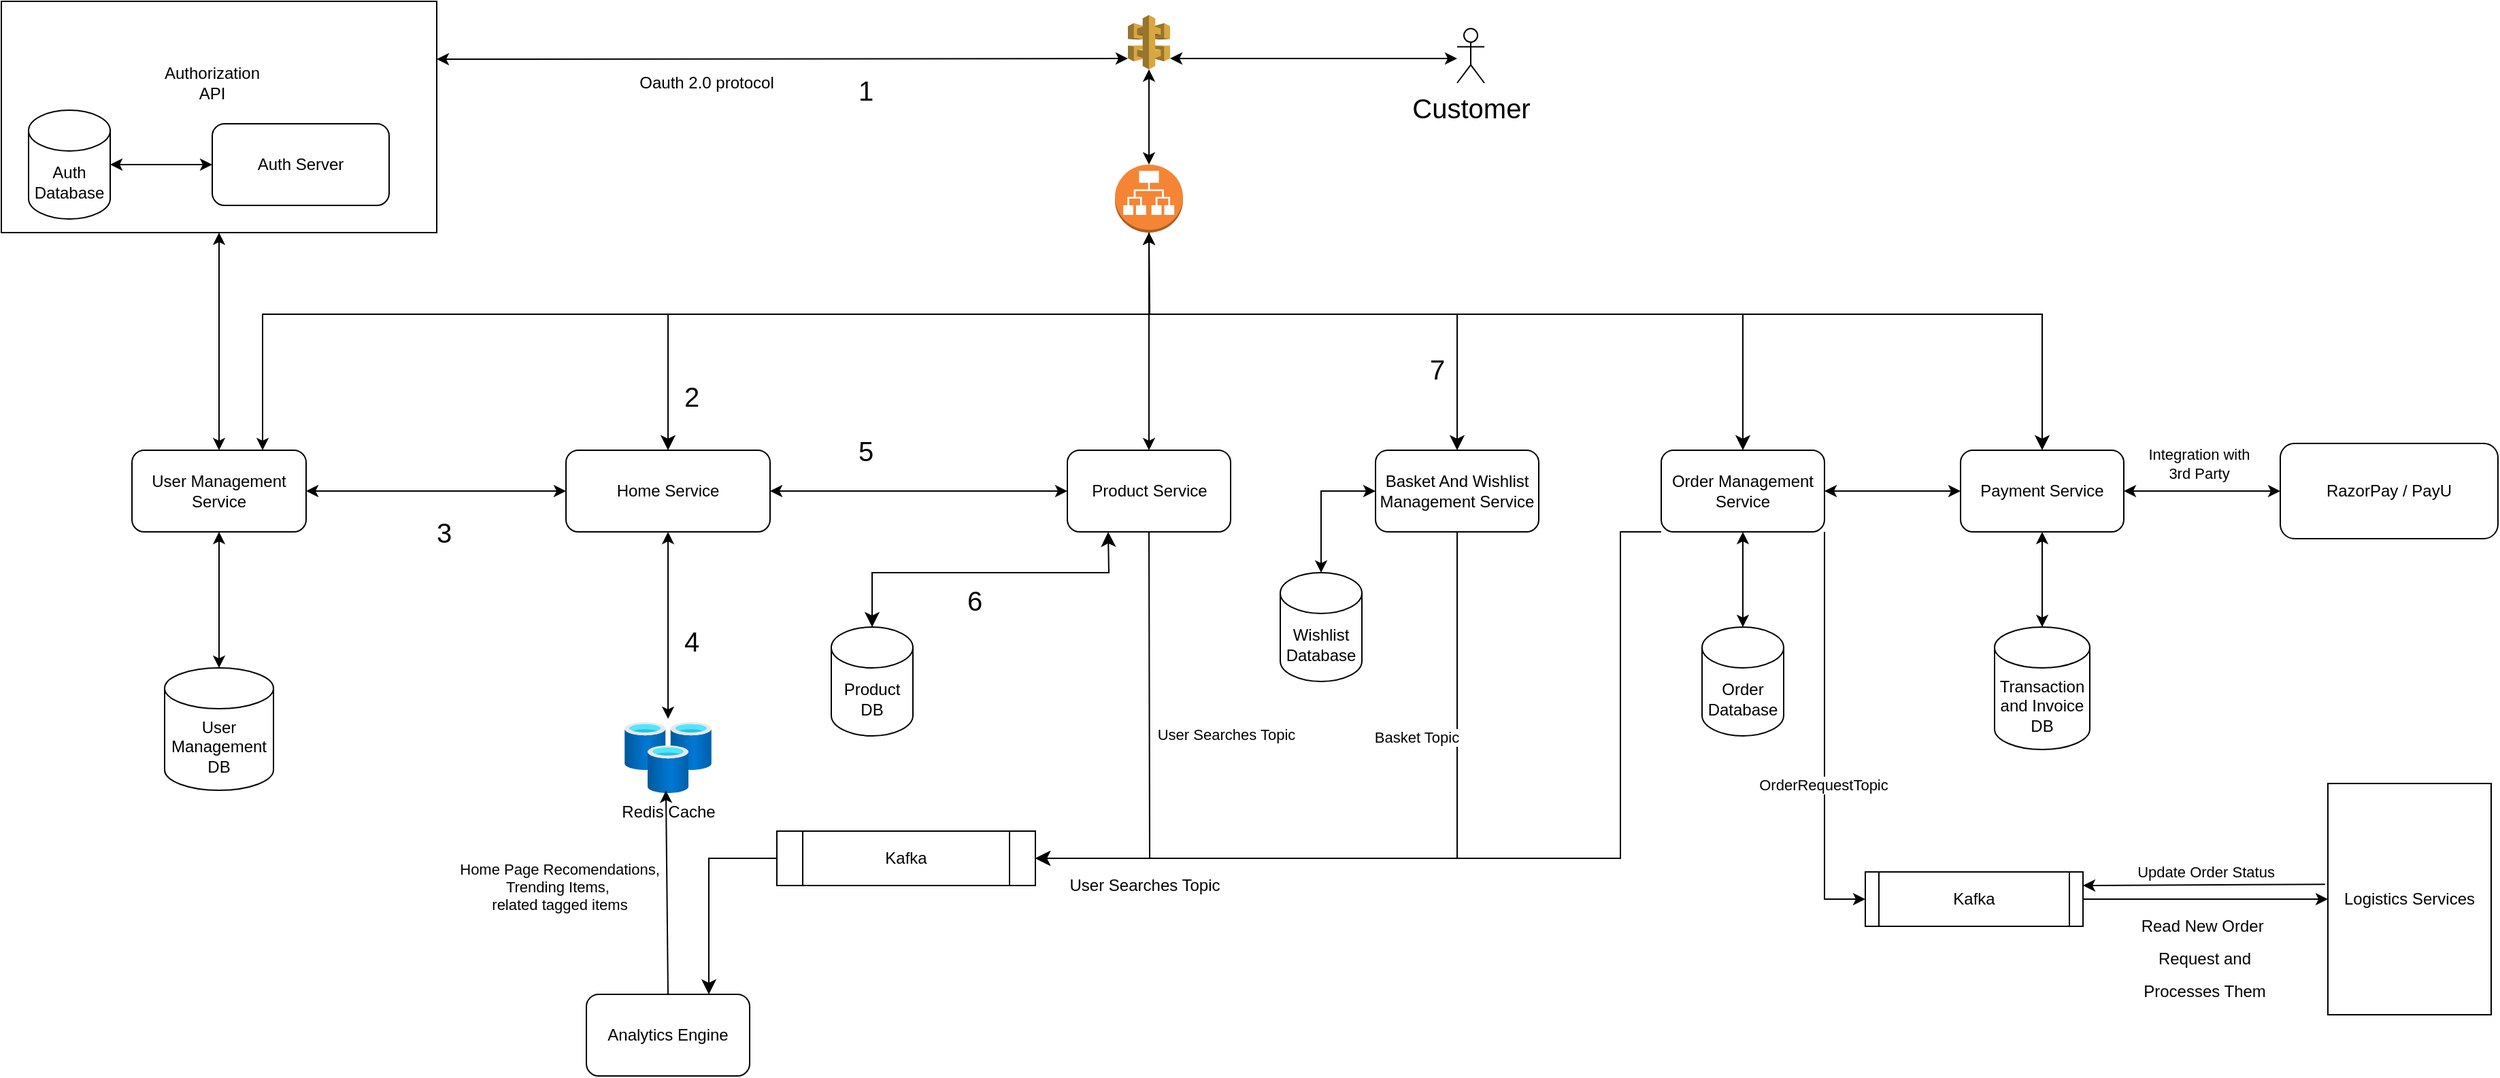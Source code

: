 <mxfile version="20.8.18" type="github">
  <diagram id="kgpKYQtTHZ0yAKxKKP6v" name="Page-1">
    <mxGraphModel dx="2970" dy="1147" grid="1" gridSize="10" guides="1" tooltips="1" connect="1" arrows="1" fold="1" page="1" pageScale="1" pageWidth="850" pageHeight="1100" math="0" shadow="0">
      <root>
        <mxCell id="0" />
        <mxCell id="1" parent="0" />
        <mxCell id="Ht2DcV2oqB-h3OpvBvaP-56" value="" style="rounded=0;whiteSpace=wrap;html=1;points=[[0,0,0,0,0],[0,0.25,0,0,0],[0,0.5,0,0,0],[0,0.75,0,0,0],[0,1,0,0,0],[0.25,0,0,0,0],[0.25,1,0,0,0],[0.5,0,0,0,0],[0.5,1,0,0,0],[0.75,0,0,0,0],[0.75,1,0,0,0],[1,0,0,0,0],[1,0.25,0,0,0],[1,0.5,0,0,0],[1,0.75,0,0,0],[1,1,0,0,0]];" parent="1" vertex="1">
          <mxGeometry x="-400" y="160" width="320" height="170" as="geometry" />
        </mxCell>
        <mxCell id="Ht2DcV2oqB-h3OpvBvaP-3" value="" style="outlineConnect=0;dashed=0;verticalLabelPosition=bottom;verticalAlign=top;align=center;html=1;shape=mxgraph.aws3.api_gateway;fillColor=#D9A741;gradientColor=none;" parent="1" vertex="1">
          <mxGeometry x="428" y="170" width="31" height="40" as="geometry" />
        </mxCell>
        <mxCell id="Ht2DcV2oqB-h3OpvBvaP-4" value="" style="outlineConnect=0;dashed=0;verticalLabelPosition=bottom;verticalAlign=top;align=center;html=1;shape=mxgraph.aws3.application_load_balancer;fillColor=#F58534;gradientColor=none;" parent="1" vertex="1">
          <mxGeometry x="418.5" y="280" width="50" height="50" as="geometry" />
        </mxCell>
        <mxCell id="Ht2DcV2oqB-h3OpvBvaP-6" value="" style="endArrow=classic;startArrow=classic;html=1;rounded=0;entryX=0.5;entryY=1;entryDx=0;entryDy=0;entryPerimeter=0;exitX=0.5;exitY=0;exitDx=0;exitDy=0;exitPerimeter=0;" parent="1" source="Ht2DcV2oqB-h3OpvBvaP-4" target="Ht2DcV2oqB-h3OpvBvaP-3" edge="1">
          <mxGeometry width="50" height="50" relative="1" as="geometry">
            <mxPoint x="400" y="330" as="sourcePoint" />
            <mxPoint x="450" y="280" as="targetPoint" />
          </mxGeometry>
        </mxCell>
        <mxCell id="Ht2DcV2oqB-h3OpvBvaP-8" value="" style="endArrow=classic;startArrow=classic;html=1;rounded=0;entryX=0;entryY=0.8;entryDx=0;entryDy=0;entryPerimeter=0;exitX=1;exitY=0.25;exitDx=0;exitDy=0;exitPerimeter=0;" parent="1" source="Ht2DcV2oqB-h3OpvBvaP-56" target="Ht2DcV2oqB-h3OpvBvaP-3" edge="1">
          <mxGeometry width="50" height="50" relative="1" as="geometry">
            <mxPoint x="-190" y="325" as="sourcePoint" />
            <mxPoint x="450" y="280" as="targetPoint" />
          </mxGeometry>
        </mxCell>
        <mxCell id="Ht2DcV2oqB-h3OpvBvaP-9" value="Oauth 2.0 protocol" style="text;html=1;align=center;verticalAlign=middle;resizable=0;points=[];autosize=1;strokeColor=none;fillColor=none;" parent="1" vertex="1">
          <mxGeometry x="58" y="205" width="120" height="30" as="geometry" />
        </mxCell>
        <mxCell id="Ht2DcV2oqB-h3OpvBvaP-11" value="1" style="text;html=1;align=center;verticalAlign=middle;resizable=0;points=[];autosize=1;strokeColor=none;fillColor=none;strokeWidth=1;fontSize=20;" parent="1" vertex="1">
          <mxGeometry x="220" y="205" width="30" height="40" as="geometry" />
        </mxCell>
        <mxCell id="Ht2DcV2oqB-h3OpvBvaP-12" value="User Management Service" style="rounded=1;whiteSpace=wrap;html=1;" parent="1" vertex="1">
          <mxGeometry x="-304" y="490" width="128" height="60" as="geometry" />
        </mxCell>
        <mxCell id="Ht2DcV2oqB-h3OpvBvaP-16" value="Product Service" style="rounded=1;whiteSpace=wrap;html=1;" parent="1" vertex="1">
          <mxGeometry x="383.5" y="490" width="120" height="60" as="geometry" />
        </mxCell>
        <mxCell id="Ht2DcV2oqB-h3OpvBvaP-17" value="Basket And Wishlist Management Service" style="rounded=1;whiteSpace=wrap;html=1;" parent="1" vertex="1">
          <mxGeometry x="610" y="490" width="120" height="60" as="geometry" />
        </mxCell>
        <mxCell id="Ht2DcV2oqB-h3OpvBvaP-18" value="Payment Service" style="rounded=1;whiteSpace=wrap;html=1;" parent="1" vertex="1">
          <mxGeometry x="1040" y="490" width="120" height="60" as="geometry" />
        </mxCell>
        <mxCell id="Ht2DcV2oqB-h3OpvBvaP-46" style="edgeStyle=orthogonalEdgeStyle;rounded=0;orthogonalLoop=1;jettySize=auto;html=1;exitX=1;exitY=1;exitDx=0;exitDy=0;entryX=0;entryY=0.5;entryDx=0;entryDy=0;" parent="1" source="Ht2DcV2oqB-h3OpvBvaP-19" target="Ht2DcV2oqB-h3OpvBvaP-45" edge="1">
          <mxGeometry relative="1" as="geometry">
            <Array as="points">
              <mxPoint x="940" y="820" />
            </Array>
          </mxGeometry>
        </mxCell>
        <mxCell id="Ht2DcV2oqB-h3OpvBvaP-78" value="OrderRequestTopic" style="edgeLabel;html=1;align=center;verticalAlign=middle;resizable=0;points=[];" parent="Ht2DcV2oqB-h3OpvBvaP-46" vertex="1" connectable="0">
          <mxGeometry x="0.237" y="-1" relative="1" as="geometry">
            <mxPoint as="offset" />
          </mxGeometry>
        </mxCell>
        <mxCell id="Ht2DcV2oqB-h3OpvBvaP-19" value="Order Management Service" style="rounded=1;whiteSpace=wrap;html=1;" parent="1" vertex="1">
          <mxGeometry x="820" y="490" width="120" height="60" as="geometry" />
        </mxCell>
        <mxCell id="Ht2DcV2oqB-h3OpvBvaP-20" value="Analytics Engine" style="rounded=1;whiteSpace=wrap;html=1;" parent="1" vertex="1">
          <mxGeometry x="30" y="890" width="120" height="60" as="geometry" />
        </mxCell>
        <mxCell id="Ht2DcV2oqB-h3OpvBvaP-22" value="Kafka" style="shape=process;whiteSpace=wrap;html=1;backgroundOutline=1;" parent="1" vertex="1">
          <mxGeometry x="170" y="770" width="190" height="40" as="geometry" />
        </mxCell>
        <mxCell id="Ht2DcV2oqB-h3OpvBvaP-27" value="" style="edgeStyle=segmentEdgeStyle;endArrow=classic;html=1;curved=0;rounded=0;endSize=8;startSize=8;sourcePerimeterSpacing=0;targetPerimeterSpacing=0;exitX=0.5;exitY=1;exitDx=0;exitDy=0;exitPerimeter=0;entryX=0.5;entryY=0;entryDx=0;entryDy=0;" parent="1" source="Ht2DcV2oqB-h3OpvBvaP-4" target="Ht2DcV2oqB-h3OpvBvaP-19" edge="1">
          <mxGeometry width="100" relative="1" as="geometry">
            <mxPoint x="510" y="340" as="sourcePoint" />
            <mxPoint x="610" y="380" as="targetPoint" />
            <Array as="points">
              <mxPoint x="444" y="390" />
              <mxPoint x="880" y="390" />
            </Array>
          </mxGeometry>
        </mxCell>
        <mxCell id="Ht2DcV2oqB-h3OpvBvaP-29" value="" style="edgeStyle=segmentEdgeStyle;endArrow=classic;html=1;curved=0;rounded=0;endSize=8;startSize=8;sourcePerimeterSpacing=0;targetPerimeterSpacing=0;exitX=0.5;exitY=1;exitDx=0;exitDy=0;exitPerimeter=0;entryX=0.5;entryY=0;entryDx=0;entryDy=0;" parent="1" source="Ht2DcV2oqB-h3OpvBvaP-4" target="Ht2DcV2oqB-h3OpvBvaP-17" edge="1">
          <mxGeometry width="100" relative="1" as="geometry">
            <mxPoint x="850" y="340" as="sourcePoint" />
            <mxPoint x="950" y="380" as="targetPoint" />
            <Array as="points">
              <mxPoint x="444" y="390" />
              <mxPoint x="670" y="390" />
            </Array>
          </mxGeometry>
        </mxCell>
        <mxCell id="Ht2DcV2oqB-h3OpvBvaP-31" value="" style="edgeStyle=segmentEdgeStyle;endArrow=classic;html=1;curved=0;rounded=0;endSize=8;startSize=8;sourcePerimeterSpacing=0;targetPerimeterSpacing=0;exitX=0.5;exitY=1;exitDx=0;exitDy=0;entryX=1;entryY=0.5;entryDx=0;entryDy=0;" parent="1" source="Ht2DcV2oqB-h3OpvBvaP-17" target="Ht2DcV2oqB-h3OpvBvaP-22" edge="1">
          <mxGeometry width="100" relative="1" as="geometry">
            <mxPoint x="800" y="580" as="sourcePoint" />
            <mxPoint x="470" y="730" as="targetPoint" />
            <Array as="points">
              <mxPoint x="670" y="790" />
            </Array>
          </mxGeometry>
        </mxCell>
        <mxCell id="Ht2DcV2oqB-h3OpvBvaP-69" value="Basket Topic" style="edgeLabel;html=1;align=center;verticalAlign=middle;resizable=0;points=[];rotation=0;" parent="Ht2DcV2oqB-h3OpvBvaP-31" vertex="1" connectable="0">
          <mxGeometry x="-0.799" y="-1" relative="1" as="geometry">
            <mxPoint x="-29" y="95" as="offset" />
          </mxGeometry>
        </mxCell>
        <mxCell id="Ht2DcV2oqB-h3OpvBvaP-35" value="User Searches Topic" style="endArrow=classic;html=1;rounded=0;exitX=0.5;exitY=1;exitDx=0;exitDy=0;entryX=1;entryY=0.5;entryDx=0;entryDy=0;" parent="1" source="Ht2DcV2oqB-h3OpvBvaP-16" target="Ht2DcV2oqB-h3OpvBvaP-22" edge="1">
          <mxGeometry x="-0.073" y="56" width="50" height="50" relative="1" as="geometry">
            <mxPoint x="320" y="550" as="sourcePoint" />
            <mxPoint x="370" y="500" as="targetPoint" />
            <Array as="points">
              <mxPoint x="444" y="790" />
            </Array>
            <mxPoint y="-1" as="offset" />
          </mxGeometry>
        </mxCell>
        <mxCell id="Ht2DcV2oqB-h3OpvBvaP-37" value="" style="edgeStyle=segmentEdgeStyle;endArrow=classic;html=1;curved=0;rounded=0;endSize=8;startSize=8;sourcePerimeterSpacing=0;targetPerimeterSpacing=0;entryX=0.75;entryY=0;entryDx=0;entryDy=0;exitX=0;exitY=0.5;exitDx=0;exitDy=0;" parent="1" source="Ht2DcV2oqB-h3OpvBvaP-22" target="Ht2DcV2oqB-h3OpvBvaP-20" edge="1">
          <mxGeometry width="100" relative="1" as="geometry">
            <mxPoint x="310" y="920" as="sourcePoint" />
            <mxPoint x="410" y="960" as="targetPoint" />
            <Array as="points">
              <mxPoint x="120" y="790" />
            </Array>
          </mxGeometry>
        </mxCell>
        <mxCell id="Ht2DcV2oqB-h3OpvBvaP-38" value="Redis Cache" style="aspect=fixed;html=1;points=[];align=center;image;fontSize=12;image=img/lib/azure2/databases/Cache_Redis.svg;" parent="1" vertex="1">
          <mxGeometry x="58" y="690" width="64" height="52" as="geometry" />
        </mxCell>
        <mxCell id="Ht2DcV2oqB-h3OpvBvaP-39" value="Home Page Recomendations,&lt;br&gt;Trending Items,&amp;nbsp;&lt;br&gt;related tagged items" style="endArrow=classic;html=1;rounded=0;exitX=0.5;exitY=0;exitDx=0;exitDy=0;entryX=0.476;entryY=0.965;entryDx=0;entryDy=0;entryPerimeter=0;" parent="1" source="Ht2DcV2oqB-h3OpvBvaP-20" target="Ht2DcV2oqB-h3OpvBvaP-38" edge="1">
          <mxGeometry x="0.079" y="79" width="50" height="50" relative="1" as="geometry">
            <mxPoint x="320" y="550" as="sourcePoint" />
            <mxPoint x="370" y="500" as="targetPoint" />
            <mxPoint y="1" as="offset" />
          </mxGeometry>
        </mxCell>
        <mxCell id="Ht2DcV2oqB-h3OpvBvaP-42" value="User Management DB" style="shape=cylinder3;whiteSpace=wrap;html=1;boundedLbl=1;backgroundOutline=1;size=15;" parent="1" vertex="1">
          <mxGeometry x="-280" y="650" width="80" height="90" as="geometry" />
        </mxCell>
        <mxCell id="Ht2DcV2oqB-h3OpvBvaP-43" value="Order Database" style="shape=cylinder3;whiteSpace=wrap;html=1;boundedLbl=1;backgroundOutline=1;size=15;" parent="1" vertex="1">
          <mxGeometry x="850" y="620" width="60" height="80" as="geometry" />
        </mxCell>
        <mxCell id="Ht2DcV2oqB-h3OpvBvaP-44" value="" style="endArrow=classic;startArrow=classic;html=1;rounded=0;entryX=0.5;entryY=1;entryDx=0;entryDy=0;exitX=0.5;exitY=0;exitDx=0;exitDy=0;exitPerimeter=0;" parent="1" source="Ht2DcV2oqB-h3OpvBvaP-43" target="Ht2DcV2oqB-h3OpvBvaP-19" edge="1">
          <mxGeometry width="50" height="50" relative="1" as="geometry">
            <mxPoint x="320" y="540" as="sourcePoint" />
            <mxPoint x="370" y="490" as="targetPoint" />
          </mxGeometry>
        </mxCell>
        <mxCell id="Ht2DcV2oqB-h3OpvBvaP-45" value="Kafka" style="shape=process;whiteSpace=wrap;html=1;backgroundOutline=1;size=0.062;" parent="1" vertex="1">
          <mxGeometry x="970" y="800" width="160" height="40" as="geometry" />
        </mxCell>
        <mxCell id="Ht2DcV2oqB-h3OpvBvaP-48" value="RazorPay / PayU" style="rounded=1;whiteSpace=wrap;html=1;" parent="1" vertex="1">
          <mxGeometry x="1275" y="485" width="160" height="70" as="geometry" />
        </mxCell>
        <mxCell id="Ht2DcV2oqB-h3OpvBvaP-58" value="Auth Database" style="shape=cylinder3;whiteSpace=wrap;html=1;boundedLbl=1;backgroundOutline=1;size=15;" parent="1" vertex="1">
          <mxGeometry x="-380" y="240" width="60" height="80" as="geometry" />
        </mxCell>
        <mxCell id="Ht2DcV2oqB-h3OpvBvaP-59" value="" style="endArrow=classic;startArrow=classic;html=1;rounded=0;exitX=1;exitY=0.5;exitDx=0;exitDy=0;exitPerimeter=0;entryX=0;entryY=0.5;entryDx=0;entryDy=0;" parent="1" source="Ht2DcV2oqB-h3OpvBvaP-58" target="Ht2DcV2oqB-h3OpvBvaP-57" edge="1">
          <mxGeometry width="50" height="50" relative="1" as="geometry">
            <mxPoint x="490" y="290" as="sourcePoint" />
            <mxPoint x="540" y="240" as="targetPoint" />
            <Array as="points">
              <mxPoint x="-320" y="280" />
            </Array>
          </mxGeometry>
        </mxCell>
        <mxCell id="Ht2DcV2oqB-h3OpvBvaP-57" value="Auth Server" style="rounded=1;whiteSpace=wrap;html=1;" parent="1" vertex="1">
          <mxGeometry x="-245" y="250" width="130" height="60" as="geometry" />
        </mxCell>
        <mxCell id="Ht2DcV2oqB-h3OpvBvaP-60" value="Integration with &lt;br&gt;3rd Party" style="endArrow=classic;startArrow=classic;html=1;rounded=0;entryX=0;entryY=0.5;entryDx=0;entryDy=0;exitX=1;exitY=0.5;exitDx=0;exitDy=0;" parent="1" source="Ht2DcV2oqB-h3OpvBvaP-18" target="Ht2DcV2oqB-h3OpvBvaP-48" edge="1">
          <mxGeometry x="-0.067" y="20" width="50" height="50" relative="1" as="geometry">
            <mxPoint x="1030" y="500" as="sourcePoint" />
            <mxPoint x="1080" y="450" as="targetPoint" />
            <mxPoint x="1" as="offset" />
          </mxGeometry>
        </mxCell>
        <mxCell id="Ht2DcV2oqB-h3OpvBvaP-61" value="Transaction and Invoice DB" style="shape=cylinder3;whiteSpace=wrap;html=1;boundedLbl=1;backgroundOutline=1;size=15;" parent="1" vertex="1">
          <mxGeometry x="1065" y="620" width="70" height="90" as="geometry" />
        </mxCell>
        <mxCell id="Ht2DcV2oqB-h3OpvBvaP-62" value="" style="endArrow=classic;startArrow=classic;html=1;rounded=0;entryX=0.5;entryY=1;entryDx=0;entryDy=0;exitX=0.5;exitY=0;exitDx=0;exitDy=0;exitPerimeter=0;" parent="1" source="Ht2DcV2oqB-h3OpvBvaP-61" target="Ht2DcV2oqB-h3OpvBvaP-18" edge="1">
          <mxGeometry width="50" height="50" relative="1" as="geometry">
            <mxPoint x="1030" y="500" as="sourcePoint" />
            <mxPoint x="1080" y="450" as="targetPoint" />
          </mxGeometry>
        </mxCell>
        <mxCell id="Ht2DcV2oqB-h3OpvBvaP-63" value="" style="edgeStyle=segmentEdgeStyle;endArrow=classic;html=1;curved=0;rounded=0;endSize=8;startSize=8;sourcePerimeterSpacing=0;targetPerimeterSpacing=0;exitX=0.5;exitY=1;exitDx=0;exitDy=0;exitPerimeter=0;entryX=0.5;entryY=0;entryDx=0;entryDy=0;" parent="1" source="Ht2DcV2oqB-h3OpvBvaP-4" target="Ht2DcV2oqB-h3OpvBvaP-18" edge="1">
          <mxGeometry width="100" relative="1" as="geometry">
            <mxPoint x="960" y="260" as="sourcePoint" />
            <mxPoint x="1060" y="300" as="targetPoint" />
            <Array as="points">
              <mxPoint x="444" y="390" />
              <mxPoint x="1100" y="390" />
            </Array>
          </mxGeometry>
        </mxCell>
        <mxCell id="Ht2DcV2oqB-h3OpvBvaP-64" value="" style="endArrow=classic;startArrow=classic;html=1;rounded=0;entryX=0.5;entryY=1;entryDx=0;entryDy=0;entryPerimeter=0;exitX=0.5;exitY=0;exitDx=0;exitDy=0;" parent="1" source="Ht2DcV2oqB-h3OpvBvaP-16" target="Ht2DcV2oqB-h3OpvBvaP-4" edge="1">
          <mxGeometry width="50" height="50" relative="1" as="geometry">
            <mxPoint x="480" y="490" as="sourcePoint" />
            <mxPoint x="530" y="440" as="targetPoint" />
          </mxGeometry>
        </mxCell>
        <mxCell id="Ht2DcV2oqB-h3OpvBvaP-65" value="" style="endArrow=classic;startArrow=classic;html=1;rounded=0;entryX=0;entryY=0.5;entryDx=0;entryDy=0;exitX=1;exitY=0.5;exitDx=0;exitDy=0;" parent="1" source="Ht2DcV2oqB-h3OpvBvaP-19" target="Ht2DcV2oqB-h3OpvBvaP-18" edge="1">
          <mxGeometry width="50" height="50" relative="1" as="geometry">
            <mxPoint x="810" y="490" as="sourcePoint" />
            <mxPoint x="860" y="440" as="targetPoint" />
          </mxGeometry>
        </mxCell>
        <mxCell id="Ht2DcV2oqB-h3OpvBvaP-66" value="" style="edgeStyle=segmentEdgeStyle;endArrow=classic;html=1;curved=0;rounded=0;endSize=8;startSize=8;sourcePerimeterSpacing=0;targetPerimeterSpacing=0;exitX=0;exitY=1;exitDx=0;exitDy=0;entryX=1;entryY=0.5;entryDx=0;entryDy=0;" parent="1" source="Ht2DcV2oqB-h3OpvBvaP-19" target="Ht2DcV2oqB-h3OpvBvaP-22" edge="1">
          <mxGeometry width="100" relative="1" as="geometry">
            <mxPoint x="720" y="850" as="sourcePoint" />
            <mxPoint x="820" y="890" as="targetPoint" />
            <Array as="points">
              <mxPoint x="790" y="550" />
              <mxPoint x="790" y="790" />
            </Array>
          </mxGeometry>
        </mxCell>
        <mxCell id="Ht2DcV2oqB-h3OpvBvaP-67" value="User Searches Topic" style="text;html=1;align=center;verticalAlign=middle;resizable=0;points=[];autosize=1;strokeColor=none;fillColor=none;" parent="1" vertex="1">
          <mxGeometry x="375" y="795" width="130" height="30" as="geometry" />
        </mxCell>
        <mxCell id="Ht2DcV2oqB-h3OpvBvaP-70" value="" style="endArrow=classic;startArrow=classic;html=1;rounded=0;exitX=0.5;exitY=0;exitDx=0;exitDy=0;exitPerimeter=0;entryX=0.5;entryY=1;entryDx=0;entryDy=0;" parent="1" source="Ht2DcV2oqB-h3OpvBvaP-42" target="Ht2DcV2oqB-h3OpvBvaP-12" edge="1">
          <mxGeometry width="50" height="50" relative="1" as="geometry">
            <mxPoint x="680" y="530" as="sourcePoint" />
            <mxPoint x="730" y="480" as="targetPoint" />
          </mxGeometry>
        </mxCell>
        <mxCell id="Ht2DcV2oqB-h3OpvBvaP-72" value="" style="endArrow=classic;startArrow=classic;html=1;rounded=0;movable=1;resizable=1;rotatable=1;deletable=1;editable=1;locked=0;connectable=1;exitX=0.5;exitY=1;exitDx=0;exitDy=0;exitPerimeter=0;entryX=0.5;entryY=0;entryDx=0;entryDy=0;" parent="1" source="Ht2DcV2oqB-h3OpvBvaP-56" target="Ht2DcV2oqB-h3OpvBvaP-12" edge="1">
          <mxGeometry width="50" height="50" relative="1" as="geometry">
            <mxPoint x="-40" y="525" as="sourcePoint" />
            <mxPoint x="-240" y="540" as="targetPoint" />
          </mxGeometry>
        </mxCell>
        <mxCell id="Ht2DcV2oqB-h3OpvBvaP-75" value="Logistics Services" style="rounded=0;whiteSpace=wrap;html=1;" parent="1" vertex="1">
          <mxGeometry x="1310" y="735" width="120" height="170" as="geometry" />
        </mxCell>
        <mxCell id="Ht2DcV2oqB-h3OpvBvaP-84" value="Update Order Status" style="endArrow=classic;html=1;rounded=0;entryX=1;entryY=0.25;entryDx=0;entryDy=0;exitX=-0.017;exitY=0.436;exitDx=0;exitDy=0;exitPerimeter=0;" parent="1" source="Ht2DcV2oqB-h3OpvBvaP-75" target="Ht2DcV2oqB-h3OpvBvaP-45" edge="1">
          <mxGeometry x="-0.009" y="-10" width="50" height="50" relative="1" as="geometry">
            <mxPoint x="1130" y="720" as="sourcePoint" />
            <mxPoint x="1180" y="670" as="targetPoint" />
            <mxPoint as="offset" />
          </mxGeometry>
        </mxCell>
        <mxCell id="Ht2DcV2oqB-h3OpvBvaP-87" value="Authorization API" style="text;html=1;strokeColor=none;fillColor=none;align=center;verticalAlign=middle;whiteSpace=wrap;rounded=0;" parent="1" vertex="1">
          <mxGeometry x="-275" y="205" width="60" height="30" as="geometry" />
        </mxCell>
        <mxCell id="Ht2DcV2oqB-h3OpvBvaP-88" value="Product DB" style="shape=cylinder3;whiteSpace=wrap;html=1;boundedLbl=1;backgroundOutline=1;size=15;" parent="1" vertex="1">
          <mxGeometry x="210" y="620" width="60" height="80" as="geometry" />
        </mxCell>
        <mxCell id="Ht2DcV2oqB-h3OpvBvaP-92" value="" style="edgeStyle=none;orthogonalLoop=1;jettySize=auto;html=1;endArrow=classic;startArrow=classic;endSize=8;startSize=8;rounded=0;entryX=0.25;entryY=1;entryDx=0;entryDy=0;exitX=0.5;exitY=0;exitDx=0;exitDy=0;exitPerimeter=0;" parent="1" source="Ht2DcV2oqB-h3OpvBvaP-88" target="Ht2DcV2oqB-h3OpvBvaP-16" edge="1">
          <mxGeometry width="100" relative="1" as="geometry">
            <mxPoint x="510" y="970" as="sourcePoint" />
            <mxPoint x="610" y="970" as="targetPoint" />
            <Array as="points">
              <mxPoint x="240" y="580" />
              <mxPoint x="320" y="580" />
              <mxPoint x="414" y="580" />
            </Array>
          </mxGeometry>
        </mxCell>
        <mxCell id="Ht2DcV2oqB-h3OpvBvaP-93" value="Wishlist&lt;br&gt;Database" style="shape=cylinder3;whiteSpace=wrap;html=1;boundedLbl=1;backgroundOutline=1;size=15;" parent="1" vertex="1">
          <mxGeometry x="540" y="580" width="60" height="80" as="geometry" />
        </mxCell>
        <mxCell id="Ht2DcV2oqB-h3OpvBvaP-94" style="edgeStyle=orthogonalEdgeStyle;rounded=0;orthogonalLoop=1;jettySize=auto;html=1;exitX=0.5;exitY=1;exitDx=0;exitDy=0;exitPerimeter=0;" parent="1" source="Ht2DcV2oqB-h3OpvBvaP-56" target="Ht2DcV2oqB-h3OpvBvaP-56" edge="1">
          <mxGeometry relative="1" as="geometry" />
        </mxCell>
        <mxCell id="Ht2DcV2oqB-h3OpvBvaP-97" value="Home Service" style="rounded=1;whiteSpace=wrap;html=1;" parent="1" vertex="1">
          <mxGeometry x="15" y="490" width="150" height="60" as="geometry" />
        </mxCell>
        <mxCell id="Ht2DcV2oqB-h3OpvBvaP-101" value="" style="endArrow=classic;startArrow=classic;html=1;rounded=0;exitX=1;exitY=0.5;exitDx=0;exitDy=0;entryX=0;entryY=0.5;entryDx=0;entryDy=0;" parent="1" source="Ht2DcV2oqB-h3OpvBvaP-97" target="Ht2DcV2oqB-h3OpvBvaP-16" edge="1">
          <mxGeometry width="50" height="50" relative="1" as="geometry">
            <mxPoint x="420" y="590" as="sourcePoint" />
            <mxPoint x="470" y="540" as="targetPoint" />
          </mxGeometry>
        </mxCell>
        <mxCell id="Ht2DcV2oqB-h3OpvBvaP-103" value="2" style="text;html=1;align=center;verticalAlign=middle;resizable=0;points=[];autosize=1;strokeColor=none;fillColor=none;strokeWidth=1;fontSize=20;" parent="1" vertex="1">
          <mxGeometry x="92" y="430" width="30" height="40" as="geometry" />
        </mxCell>
        <mxCell id="Ht2DcV2oqB-h3OpvBvaP-104" value="3" style="text;html=1;align=center;verticalAlign=middle;resizable=0;points=[];autosize=1;strokeColor=none;fillColor=none;strokeWidth=1;fontSize=20;" parent="1" vertex="1">
          <mxGeometry x="-90" y="530" width="30" height="40" as="geometry" />
        </mxCell>
        <mxCell id="Ht2DcV2oqB-h3OpvBvaP-105" value="4" style="text;html=1;align=center;verticalAlign=middle;resizable=0;points=[];autosize=1;strokeColor=none;fillColor=none;strokeWidth=1;fontSize=20;" parent="1" vertex="1">
          <mxGeometry x="92" y="610" width="30" height="40" as="geometry" />
        </mxCell>
        <mxCell id="Ht2DcV2oqB-h3OpvBvaP-106" value="5" style="text;html=1;align=center;verticalAlign=middle;resizable=0;points=[];autosize=1;strokeColor=none;fillColor=none;strokeWidth=1;fontSize=20;" parent="1" vertex="1">
          <mxGeometry x="220" y="470" width="30" height="40" as="geometry" />
        </mxCell>
        <mxCell id="Ht2DcV2oqB-h3OpvBvaP-107" value="6" style="text;html=1;align=center;verticalAlign=middle;resizable=0;points=[];autosize=1;strokeColor=none;fillColor=none;strokeWidth=1;fontSize=20;" parent="1" vertex="1">
          <mxGeometry x="300" y="580" width="30" height="40" as="geometry" />
        </mxCell>
        <mxCell id="Ht2DcV2oqB-h3OpvBvaP-108" value="" style="endArrow=classic;startArrow=classic;html=1;rounded=0;fontSize=20;exitX=0.5;exitY=0;exitDx=0;exitDy=0;exitPerimeter=0;entryX=0;entryY=0.5;entryDx=0;entryDy=0;" parent="1" source="Ht2DcV2oqB-h3OpvBvaP-93" target="Ht2DcV2oqB-h3OpvBvaP-17" edge="1">
          <mxGeometry width="50" height="50" relative="1" as="geometry">
            <mxPoint x="490" y="470" as="sourcePoint" />
            <mxPoint x="540" y="420" as="targetPoint" />
            <Array as="points">
              <mxPoint x="570" y="520" />
            </Array>
          </mxGeometry>
        </mxCell>
        <mxCell id="Ht2DcV2oqB-h3OpvBvaP-109" value="7" style="text;html=1;align=center;verticalAlign=middle;resizable=0;points=[];autosize=1;strokeColor=none;fillColor=none;strokeWidth=1;fontSize=20;" parent="1" vertex="1">
          <mxGeometry x="640" y="410" width="30" height="40" as="geometry" />
        </mxCell>
        <mxCell id="Ht2DcV2oqB-h3OpvBvaP-110" value="Customer" style="shape=umlActor;verticalLabelPosition=bottom;verticalAlign=top;html=1;outlineConnect=0;strokeWidth=1;fontSize=20;" parent="1" vertex="1">
          <mxGeometry x="670" y="180" width="20" height="40" as="geometry" />
        </mxCell>
        <mxCell id="Ht2DcV2oqB-h3OpvBvaP-116" value="" style="endArrow=classic;startArrow=classic;html=1;rounded=0;fontSize=20;entryX=1;entryY=0.8;entryDx=0;entryDy=0;entryPerimeter=0;" parent="1" edge="1" target="Ht2DcV2oqB-h3OpvBvaP-3">
          <mxGeometry width="50" height="50" relative="1" as="geometry">
            <mxPoint x="670" y="202" as="sourcePoint" />
            <mxPoint x="500" y="190" as="targetPoint" />
          </mxGeometry>
        </mxCell>
        <mxCell id="Ht2DcV2oqB-h3OpvBvaP-118" value="" style="endArrow=classic;startArrow=classic;html=1;rounded=0;fontSize=20;exitX=1;exitY=0.5;exitDx=0;exitDy=0;entryX=0;entryY=0.5;entryDx=0;entryDy=0;" parent="1" source="Ht2DcV2oqB-h3OpvBvaP-12" target="Ht2DcV2oqB-h3OpvBvaP-97" edge="1">
          <mxGeometry width="50" height="50" relative="1" as="geometry">
            <mxPoint x="420" y="550" as="sourcePoint" />
            <mxPoint x="-130" y="520" as="targetPoint" />
          </mxGeometry>
        </mxCell>
        <mxCell id="Ht2DcV2oqB-h3OpvBvaP-119" value="" style="endArrow=classic;startArrow=classic;html=1;rounded=0;fontSize=20;exitX=0.75;exitY=0;exitDx=0;exitDy=0;entryX=0.5;entryY=1;entryDx=0;entryDy=0;entryPerimeter=0;" parent="1" source="Ht2DcV2oqB-h3OpvBvaP-12" target="Ht2DcV2oqB-h3OpvBvaP-4" edge="1">
          <mxGeometry width="50" height="50" relative="1" as="geometry">
            <mxPoint x="420" y="550" as="sourcePoint" />
            <mxPoint x="470" y="500" as="targetPoint" />
            <Array as="points">
              <mxPoint x="-208" y="390" />
              <mxPoint x="444" y="390" />
            </Array>
          </mxGeometry>
        </mxCell>
        <mxCell id="Ht2DcV2oqB-h3OpvBvaP-122" value="" style="edgeStyle=segmentEdgeStyle;endArrow=classic;html=1;curved=0;rounded=0;endSize=8;startSize=8;sourcePerimeterSpacing=0;targetPerimeterSpacing=0;fontSize=20;exitX=0.5;exitY=1;exitDx=0;exitDy=0;exitPerimeter=0;entryX=0.5;entryY=0;entryDx=0;entryDy=0;" parent="1" source="Ht2DcV2oqB-h3OpvBvaP-4" target="Ht2DcV2oqB-h3OpvBvaP-97" edge="1">
          <mxGeometry width="100" relative="1" as="geometry">
            <mxPoint x="-340" y="760" as="sourcePoint" />
            <mxPoint x="-240" y="800" as="targetPoint" />
            <Array as="points">
              <mxPoint x="444" y="390" />
              <mxPoint x="90" y="390" />
            </Array>
          </mxGeometry>
        </mxCell>
        <mxCell id="Ht2DcV2oqB-h3OpvBvaP-123" value="" style="endArrow=classic;startArrow=classic;html=1;rounded=0;fontSize=20;exitX=0.5;exitY=-0.049;exitDx=0;exitDy=0;exitPerimeter=0;entryX=0.5;entryY=1;entryDx=0;entryDy=0;" parent="1" source="Ht2DcV2oqB-h3OpvBvaP-38" target="Ht2DcV2oqB-h3OpvBvaP-97" edge="1">
          <mxGeometry width="50" height="50" relative="1" as="geometry">
            <mxPoint x="420" y="550" as="sourcePoint" />
            <mxPoint x="470" y="500" as="targetPoint" />
          </mxGeometry>
        </mxCell>
        <mxCell id="Ht2DcV2oqB-h3OpvBvaP-124" value="&lt;font style=&quot;font-size: 12px;&quot;&gt;Read New Order&amp;nbsp;&lt;br&gt;Request and &lt;br&gt;Processes Them&lt;/font&gt;" style="endArrow=classic;html=1;rounded=0;fontSize=20;entryX=0;entryY=0.5;entryDx=0;entryDy=0;exitX=1;exitY=0.5;exitDx=0;exitDy=0;" parent="1" source="Ht2DcV2oqB-h3OpvBvaP-45" target="Ht2DcV2oqB-h3OpvBvaP-75" edge="1">
          <mxGeometry x="0.001" y="-40" width="50" height="50" relative="1" as="geometry">
            <mxPoint x="520" y="640" as="sourcePoint" />
            <mxPoint x="570" y="590" as="targetPoint" />
            <mxPoint x="-1" as="offset" />
          </mxGeometry>
        </mxCell>
      </root>
    </mxGraphModel>
  </diagram>
</mxfile>
